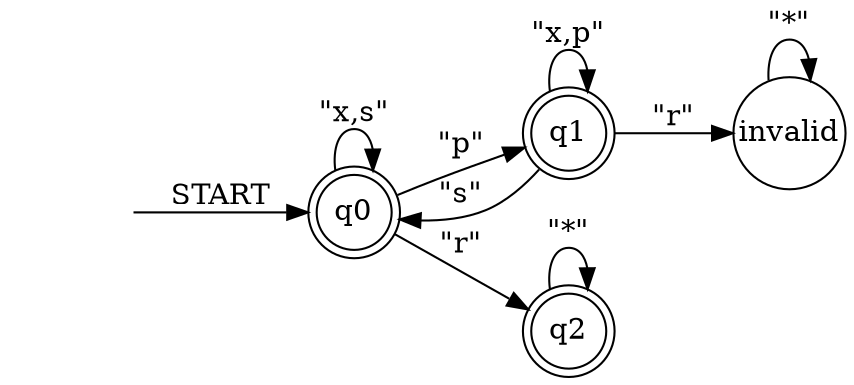 # ----------------------------------- 
#Title:   ((!p || (!r U (!r && s))) U r) || G!r
#From:  patterns.projects.cs.ksu.edu/documentation/patterns/ltl.shtml 
# alphabet : [x, p, r, s]
# ----------------------------------- 
 
 
digraph G {
  rankdir=LR;
  q0 [shape=doublecircle, margin=0];
  q1 [shape=doublecircle, margin=0];
  q2 [shape=doublecircle, margin=0];
  start0 [shape=none, style=invis];
  start0 -> q0 [label="START"];
  q1 -> q0  [label="\"s\""];
  q0 -> q0  [label="\"x,s\""];
  q1 -> q1  [label="\"x,p\""];
  q2 -> q2  [label="\"*\""];
  q0 -> q2  [label="\"r\""];
  q0 -> q1  [label="\"p\""];
  invalid -> invalid  [label="\"*\""];
  q1 -> invalid  [label="\"r\""];
  invalid [shape=circle, margin=0];
}
